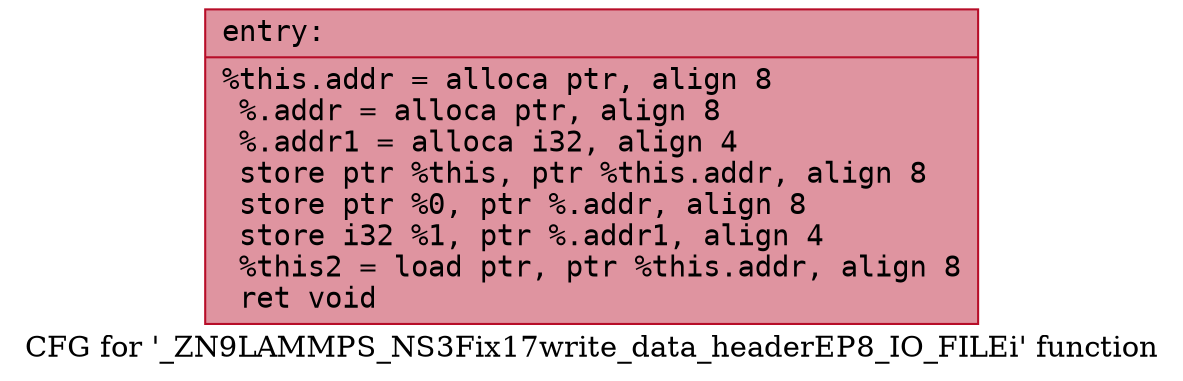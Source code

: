 digraph "CFG for '_ZN9LAMMPS_NS3Fix17write_data_headerEP8_IO_FILEi' function" {
	label="CFG for '_ZN9LAMMPS_NS3Fix17write_data_headerEP8_IO_FILEi' function";

	Node0x560f40db5db0 [shape=record,color="#b70d28ff", style=filled, fillcolor="#b70d2870" fontname="Courier",label="{entry:\l|  %this.addr = alloca ptr, align 8\l  %.addr = alloca ptr, align 8\l  %.addr1 = alloca i32, align 4\l  store ptr %this, ptr %this.addr, align 8\l  store ptr %0, ptr %.addr, align 8\l  store i32 %1, ptr %.addr1, align 4\l  %this2 = load ptr, ptr %this.addr, align 8\l  ret void\l}"];
}
